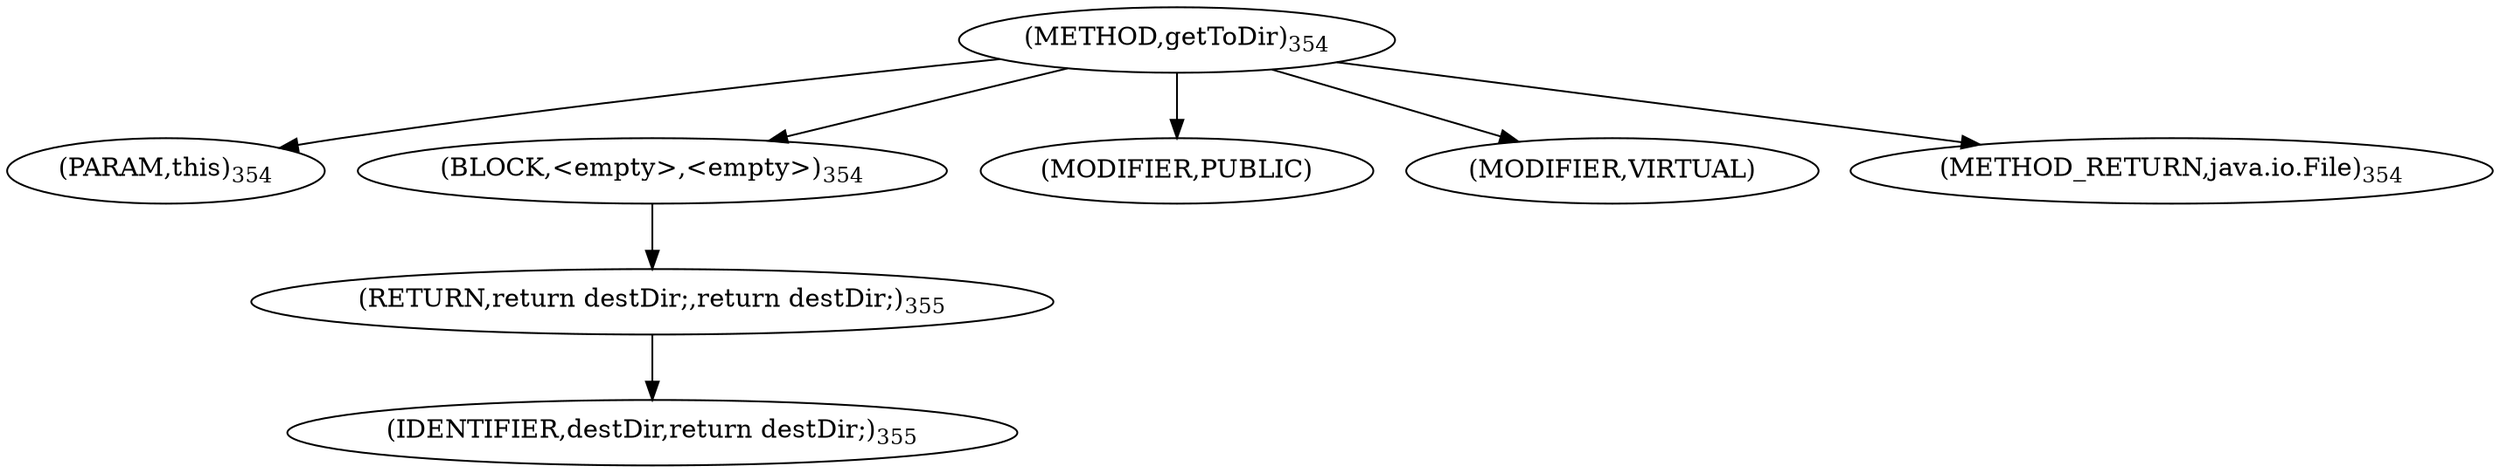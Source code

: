 digraph "getToDir" {  
"630" [label = <(METHOD,getToDir)<SUB>354</SUB>> ]
"631" [label = <(PARAM,this)<SUB>354</SUB>> ]
"632" [label = <(BLOCK,&lt;empty&gt;,&lt;empty&gt;)<SUB>354</SUB>> ]
"633" [label = <(RETURN,return destDir;,return destDir;)<SUB>355</SUB>> ]
"634" [label = <(IDENTIFIER,destDir,return destDir;)<SUB>355</SUB>> ]
"635" [label = <(MODIFIER,PUBLIC)> ]
"636" [label = <(MODIFIER,VIRTUAL)> ]
"637" [label = <(METHOD_RETURN,java.io.File)<SUB>354</SUB>> ]
  "630" -> "631" 
  "630" -> "632" 
  "630" -> "635" 
  "630" -> "636" 
  "630" -> "637" 
  "632" -> "633" 
  "633" -> "634" 
}
